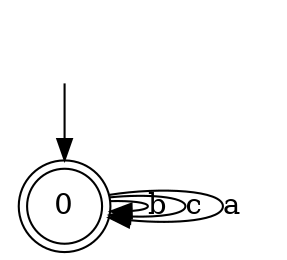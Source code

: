 digraph g {
__start [label=""shape=none]
	0[shape="doublecircle" label="0"]
__start -> 0
	0->0 [label="b"]
	0->0 [label="c"]
	0->0 [label="a"]
}